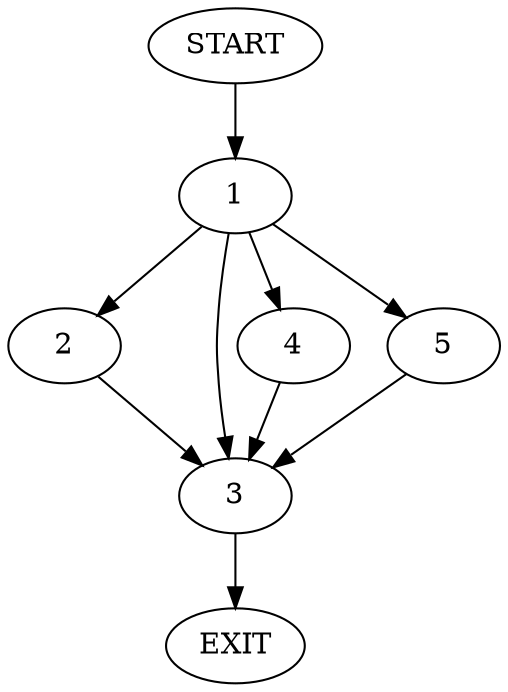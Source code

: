 digraph {
0 [label="START"]
6 [label="EXIT"]
0 -> 1
1 -> 2
1 -> 3
1 -> 4
1 -> 5
4 -> 3
5 -> 3
3 -> 6
2 -> 3
}
